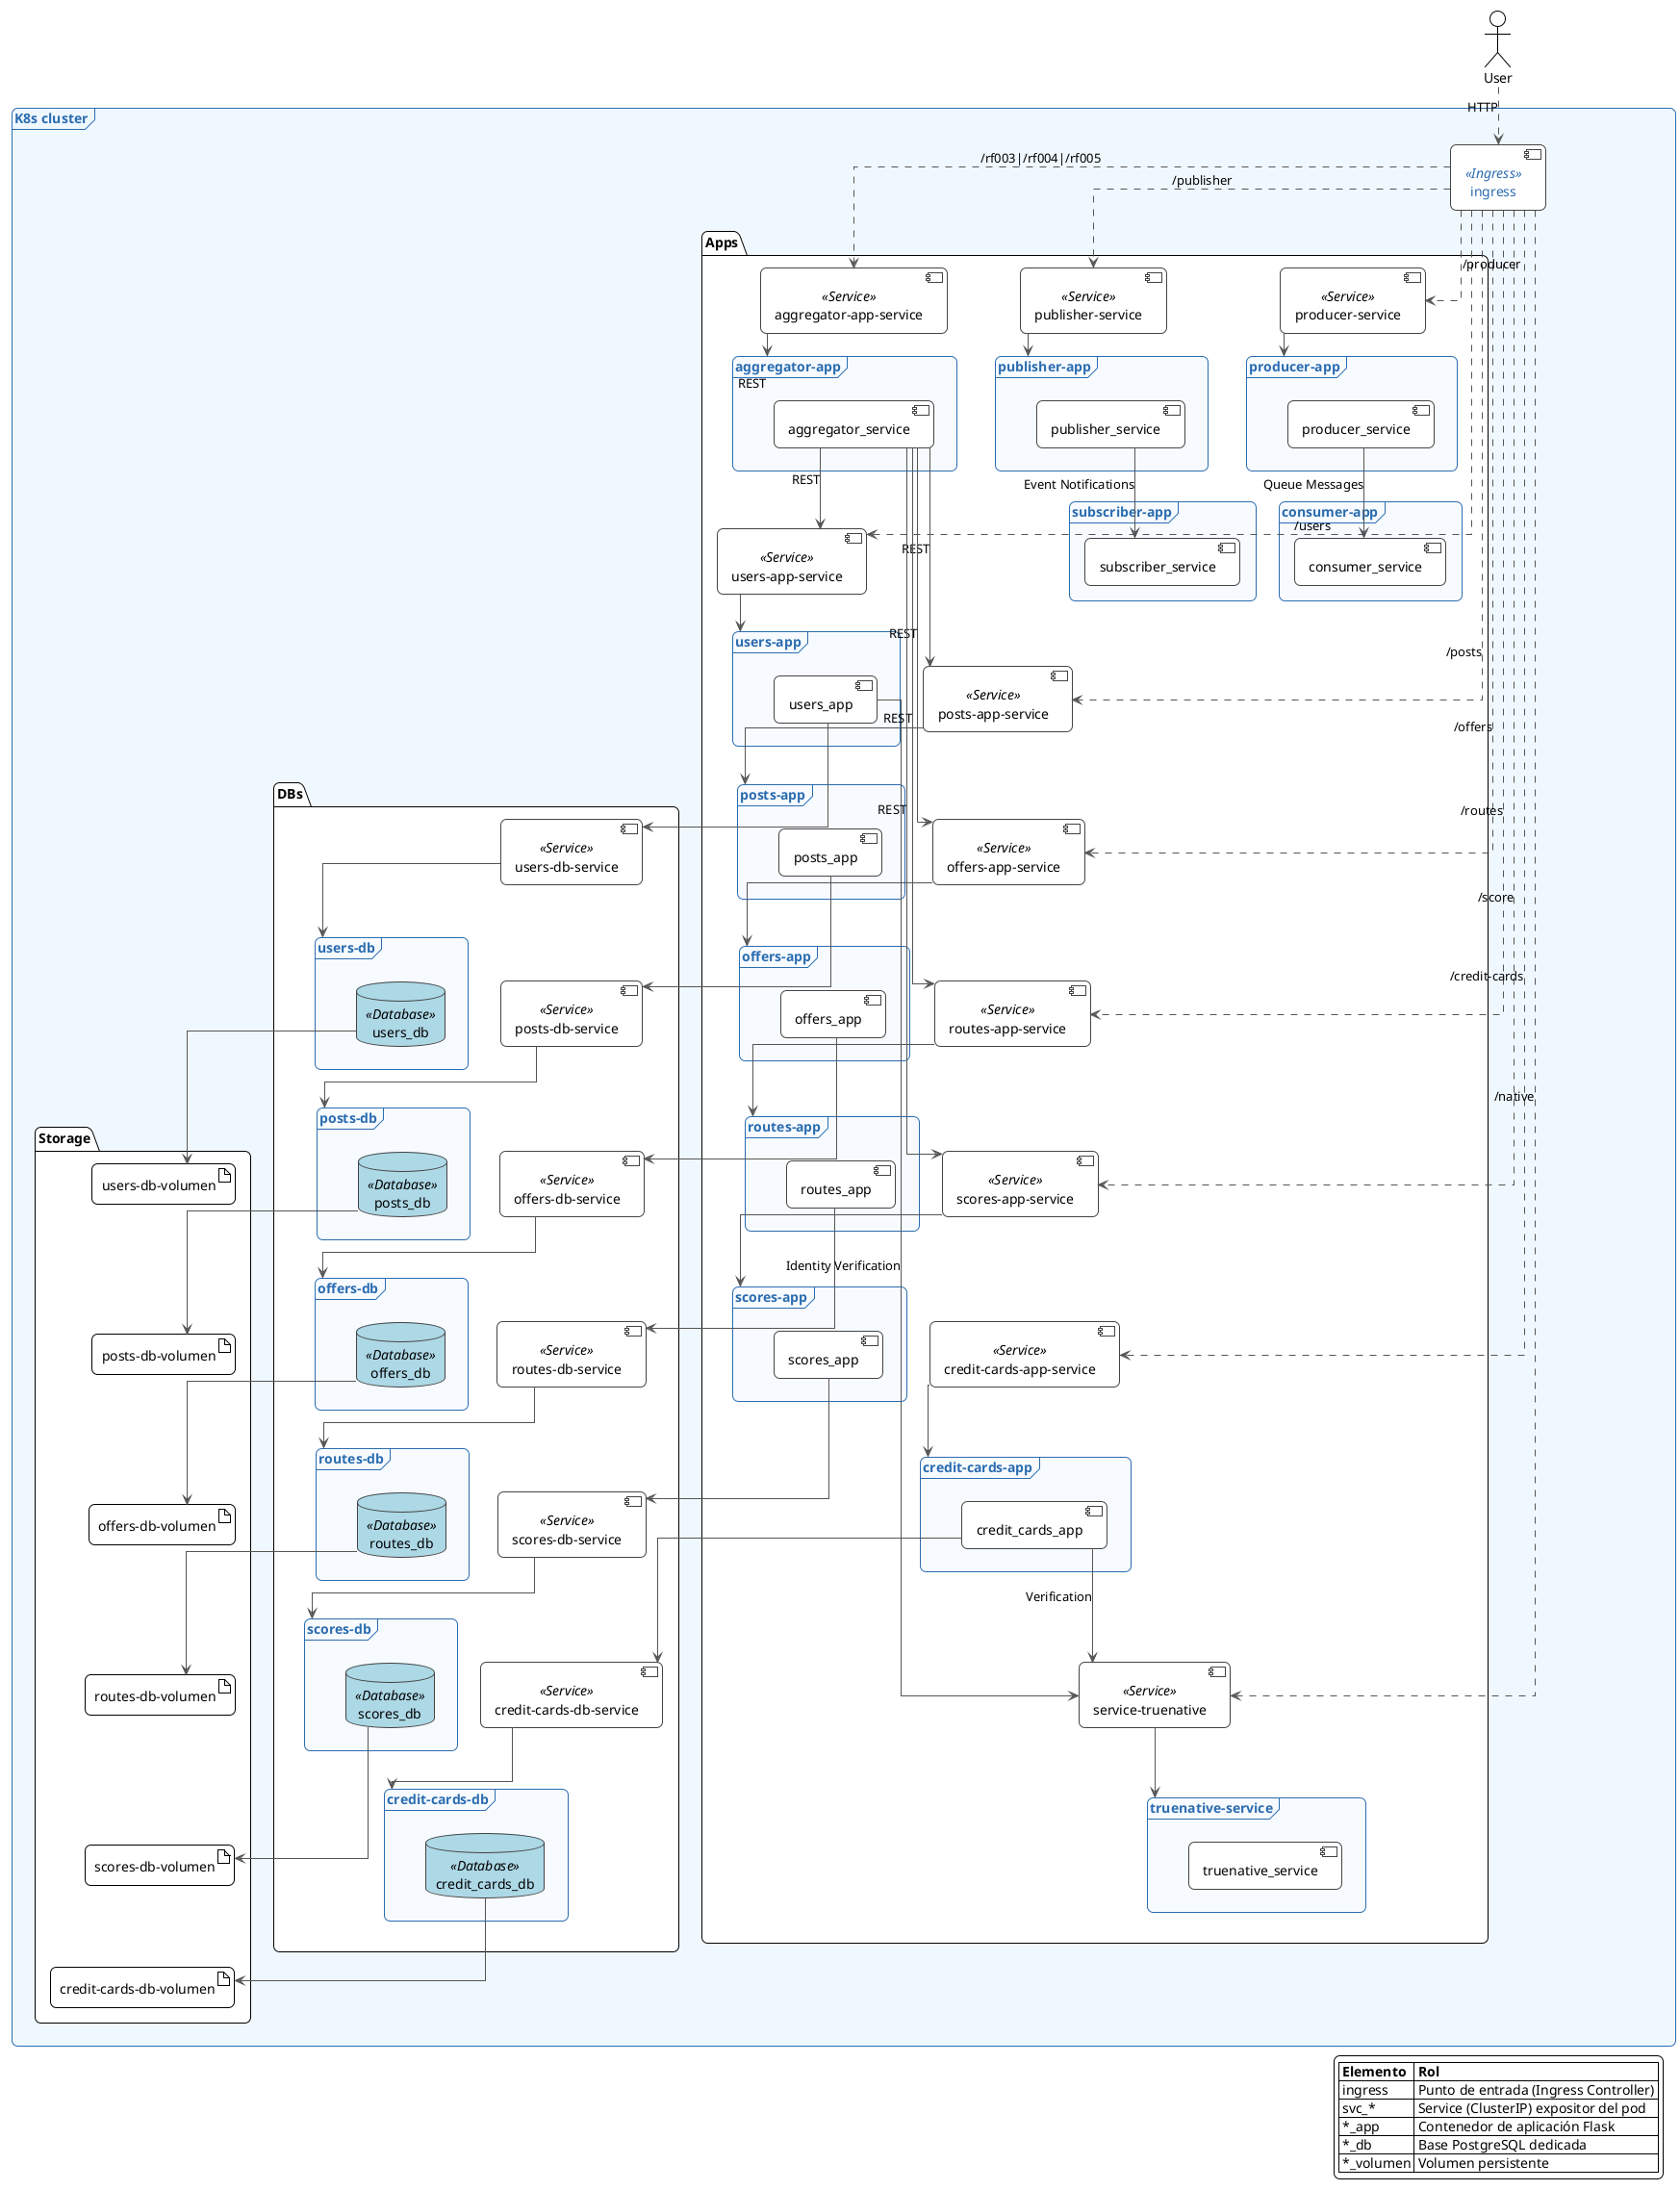 @startuml deployment
'==================== ESTILO GLOBAL ====================
!theme plain
top to bottom direction
skinparam shadowing false
skinparam roundcorner 12
skinparam linetype ortho
skinparam ArrowThickness 1
skinparam ArrowColor #555
skinparam defaultTextAlignment center
skinparam BackgroundColor #FFFFFF

skinparam rectangle {
  BackgroundColor white
  BorderColor #888
}
skinparam component {
  BackgroundColor white
  BorderColor #444
}
skinparam database {
  BackgroundColor white
  BorderColor #444
}
skinparam frame {
  BackgroundColor #F7FBFF
  BorderColor #2B6CB0
  FontColor #2B6CB0
}

<style>
  .Database {
    BackgroundColor lightblue
    BorderColor #2B6CB0
    FontColor black
  }
  .Ingress {
    BackgroundColor #FFFFFF
    BorderColor #2B6CB0
    FontColor #2B6CB0
  }
  .Service {
    BackgroundColor #FFFFFF
    BorderColor #666
  }
</style>

'==================== LEYENDA ====================
legend left
<b>Convenciones</b>
<color:#444>━►</color>  Comunicación interna
<color:#999>⋯⋯►</color>  Comunicación externa
endlegend

legend right
|= Elemento |= Rol |
| ingress | Punto de entrada (Ingress Controller) |
| svc_* | Service (ClusterIP) expositor del pod |
| *_app | Contenedor de aplicación Flask |
| *_db  | Base PostgreSQL dedicada |
| *_volumen | Volumen persistente |
endlegend

'==================== ENTORNO ====================
frame "K8s cluster" as k8s #aliceblue {

  '---------- INGRESS (ENTRYPOINT ÚNICO) ----------
  component "ingress" as ingress <<Ingress>>

  '===== COLUMNAS LÓGICAS =====
  package "Apps" as col_apps {
    component "users-app-service"  as svc_users  <<Service>>
    frame "users-app"  as pod_users  {
       component "users_app" as users_app
    }
    ' --- separador visual ---

    component "posts-app-service"  as svc_posts  <<Service>>
    frame "posts-app"  as pod_posts  { 
      component "posts_app"   as posts_app
    }

    ' --- separador visual ---

    component "offers-app-service" as svc_offers <<Service>>
    frame "offers-app" as pod_offers { 
      component "offers_app"  as offers_app
    }

    ' --- separador visual ---

    component "routes-app-service" as svc_routes <<Service>>
    frame "routes-app" as pod_routes { 
      component "routes_app"  as routes_app
    }

    ' --- separador visual ---

    component "scores-app-service" as svc_scores <<Service>>
    frame "scores-app" as pod_scores { 
      component "scores_app"  as scores_app
    }

    ' --- separador visual ---

    component "credit-cards-app-service" as svc_cards <<Service>>
    frame "credit-cards-app" as pod_cards { 
      component "credit_cards_app"  as cards_app
    }

    ' --- separador visual ---

    component "service-truenative" as svc_truenative <<Service>>
    frame "truenative-service" as pod_truenative { 
      component "truenative_service"  as truenative
    }

    ' --- Support Services ---

    component "producer-service" as svc_producer <<Service>>
    frame "producer-app" as pod_producer {
      component "producer_service" as producer
    }

    component "publisher-service" as svc_publisher <<Service>>
    frame "publisher-app" as pod_publisher {
      component "publisher_service" as publisher
    }

    frame "consumer-app" as pod_consumer {
      component "consumer_service" as consumer
    }

    frame "subscriber-app" as pod_subscriber {
      component "subscriber_service" as subscriber
    }

    '--- Aggregator (frente a los demás) ---
    component "aggregator-app-service" as svc_agg <<Service>>
    frame "aggregator-app" as pod_agg {
      component "aggregator_service" as aggregator
    }
  }

  package "DBs" as col_dbs {
    component "users-db-service"  as svc_users_db  <<Service>>
    frame "users-db"  as pod_users_db  { 
      database "users_db"  as users_db  <<Database>> 
    }

    component "posts-db-service"  as svc_posts_db  <<Service>>
    frame "posts-db"  as pod_posts_db  { 
      database "posts_db"  as posts_db  <<Database>> 
    }

    component "offers-db-service" as svc_offers_db <<Service>>
    frame "offers-db" as pod_offers_db { 
      database "offers_db" as offers_db <<Database>> 
    }

    component "routes-db-service" as svc_routes_db <<Service>>
    frame "routes-db" as pod_routes_db  { 
      database "routes_db" as routes_db <<Database>> 
    }

    component "scores-db-service" as svc_scores_db <<Service>>
    frame "scores-db" as pod_scores_db  { 
      database "scores_db" as scores_db <<Database>> 
    }

    component "credit-cards-db-service" as svc_cards_db <<Service>>
    frame "credit-cards-db" as pod_cards_db  { 
      database "credit_cards_db" as cards_db <<Database>> 
    }
  }

  package "Storage" as col_storage {
    artifact "users-db-volumen"  as vol_users_db
    artifact "posts-db-volumen"  as vol_posts_db
    artifact "offers-db-volumen" as vol_offers_db
    artifact "routes-db-volumen" as vol_routes_db
    artifact "scores-db-volumen" as vol_scores_db
    artifact "credit-cards-db-volumen" as vol_cards_db
  }

  '===== CONEXIONES APPS =====
  svc_users  --> pod_users
  svc_posts  --> pod_posts
  svc_offers --> pod_offers
  svc_routes --> pod_routes
  svc_scores --> pod_scores
  svc_cards  --> pod_cards
  svc_truenative --> pod_truenative
  svc_producer --> pod_producer
  svc_publisher --> pod_publisher

  '===== CONEXIONES DBs =====
  users_app  --> svc_users_db
  svc_users_db  --> pod_users_db
  users_db   --> vol_users_db

  posts_app  --> svc_posts_db
  svc_posts_db  --> pod_posts_db
  posts_db   --> vol_posts_db

  offers_app --> svc_offers_db
  svc_offers_db --> pod_offers_db
  offers_db  --> vol_offers_db

  routes_app --> svc_routes_db
  svc_routes_db --> pod_routes_db
  routes_db  --> vol_routes_db

  scores_app --> svc_scores_db
  svc_scores_db --> pod_scores_db
  scores_db  --> vol_scores_db

  cards_app --> svc_cards_db
  svc_cards_db --> pod_cards_db
  cards_db  --> vol_cards_db

  ' RF-006/RF-007 Integrations
  cards_app --> svc_truenative : Verification
  users_app --> svc_truenative : Identity Verification
  producer --> consumer : Queue Messages
  publisher --> subscriber : Event Notifications

  '===== AGGREGATOR =====
  svc_agg --> pod_agg : REST
  aggregator --> svc_users  : REST
  aggregator --> svc_posts  : REST
  aggregator --> svc_offers : REST
  aggregator --> svc_routes : REST
  aggregator --> svc_scores : REST

  '===== ALINEACIÓN (enlaces ocultos para columnas ordenadas) =====
  svc_users -[hidden]-> svc_posts
  svc_posts -[hidden]-> svc_offers
  svc_offers -[hidden]-> svc_routes
  svc_routes -[hidden]-> svc_scores
  svc_scores -[hidden]-> svc_cards
  svc_users_db -[hidden]-> svc_posts_db
  svc_posts_db -[hidden]-> svc_offers_db
  svc_offers_db -[hidden]-> svc_routes_db
  svc_routes_db -[hidden]-> svc_scores_db
  svc_scores_db -[hidden]-> svc_cards_db
  vol_users_db -[hidden]-> vol_posts_db
  vol_posts_db -[hidden]-> vol_offers_db
  vol_offers_db -[hidden]-> vol_routes_db
  vol_routes_db -[hidden]-> vol_scores_db
  vol_scores_db -[hidden]-> vol_cards_db

  svc_users -[hidden]down-> svc_users_db
  svc_users_db -[hidden]down-> vol_users_db
  svc_posts -[hidden]down-> svc_posts_db
  svc_posts_db -[hidden]down-> vol_posts_db
  svc_offers -[hidden]down-> svc_offers_db
  svc_offers_db -[hidden]down-> vol_offers_db
  svc_routes -[hidden]down-> svc_routes_db
  svc_routes_db -[hidden]down-> vol_routes_db
  svc_scores -[hidden]down-> svc_scores_db
  svc_scores_db -[hidden]down-> vol_scores_db
  svc_cards -[hidden]down-> svc_cards_db
  svc_cards_db -[hidden]down-> vol_cards_db
}

'==================== CLIENTE ====================
actor "User" as user
user ..> ingress : HTTP
ingress ..> svc_agg    : /rf003|/rf004|/rf005
ingress ..> svc_users  : /users
ingress ..> svc_posts  : /posts
ingress ..> svc_offers : /offers
ingress ..> svc_routes : /routes
ingress ..> svc_scores : /score
ingress ..> svc_cards  : /credit-cards
ingress ..> svc_truenative : /native
ingress ..> svc_producer : /producer
ingress ..> svc_publisher : /publisher
@enduml
